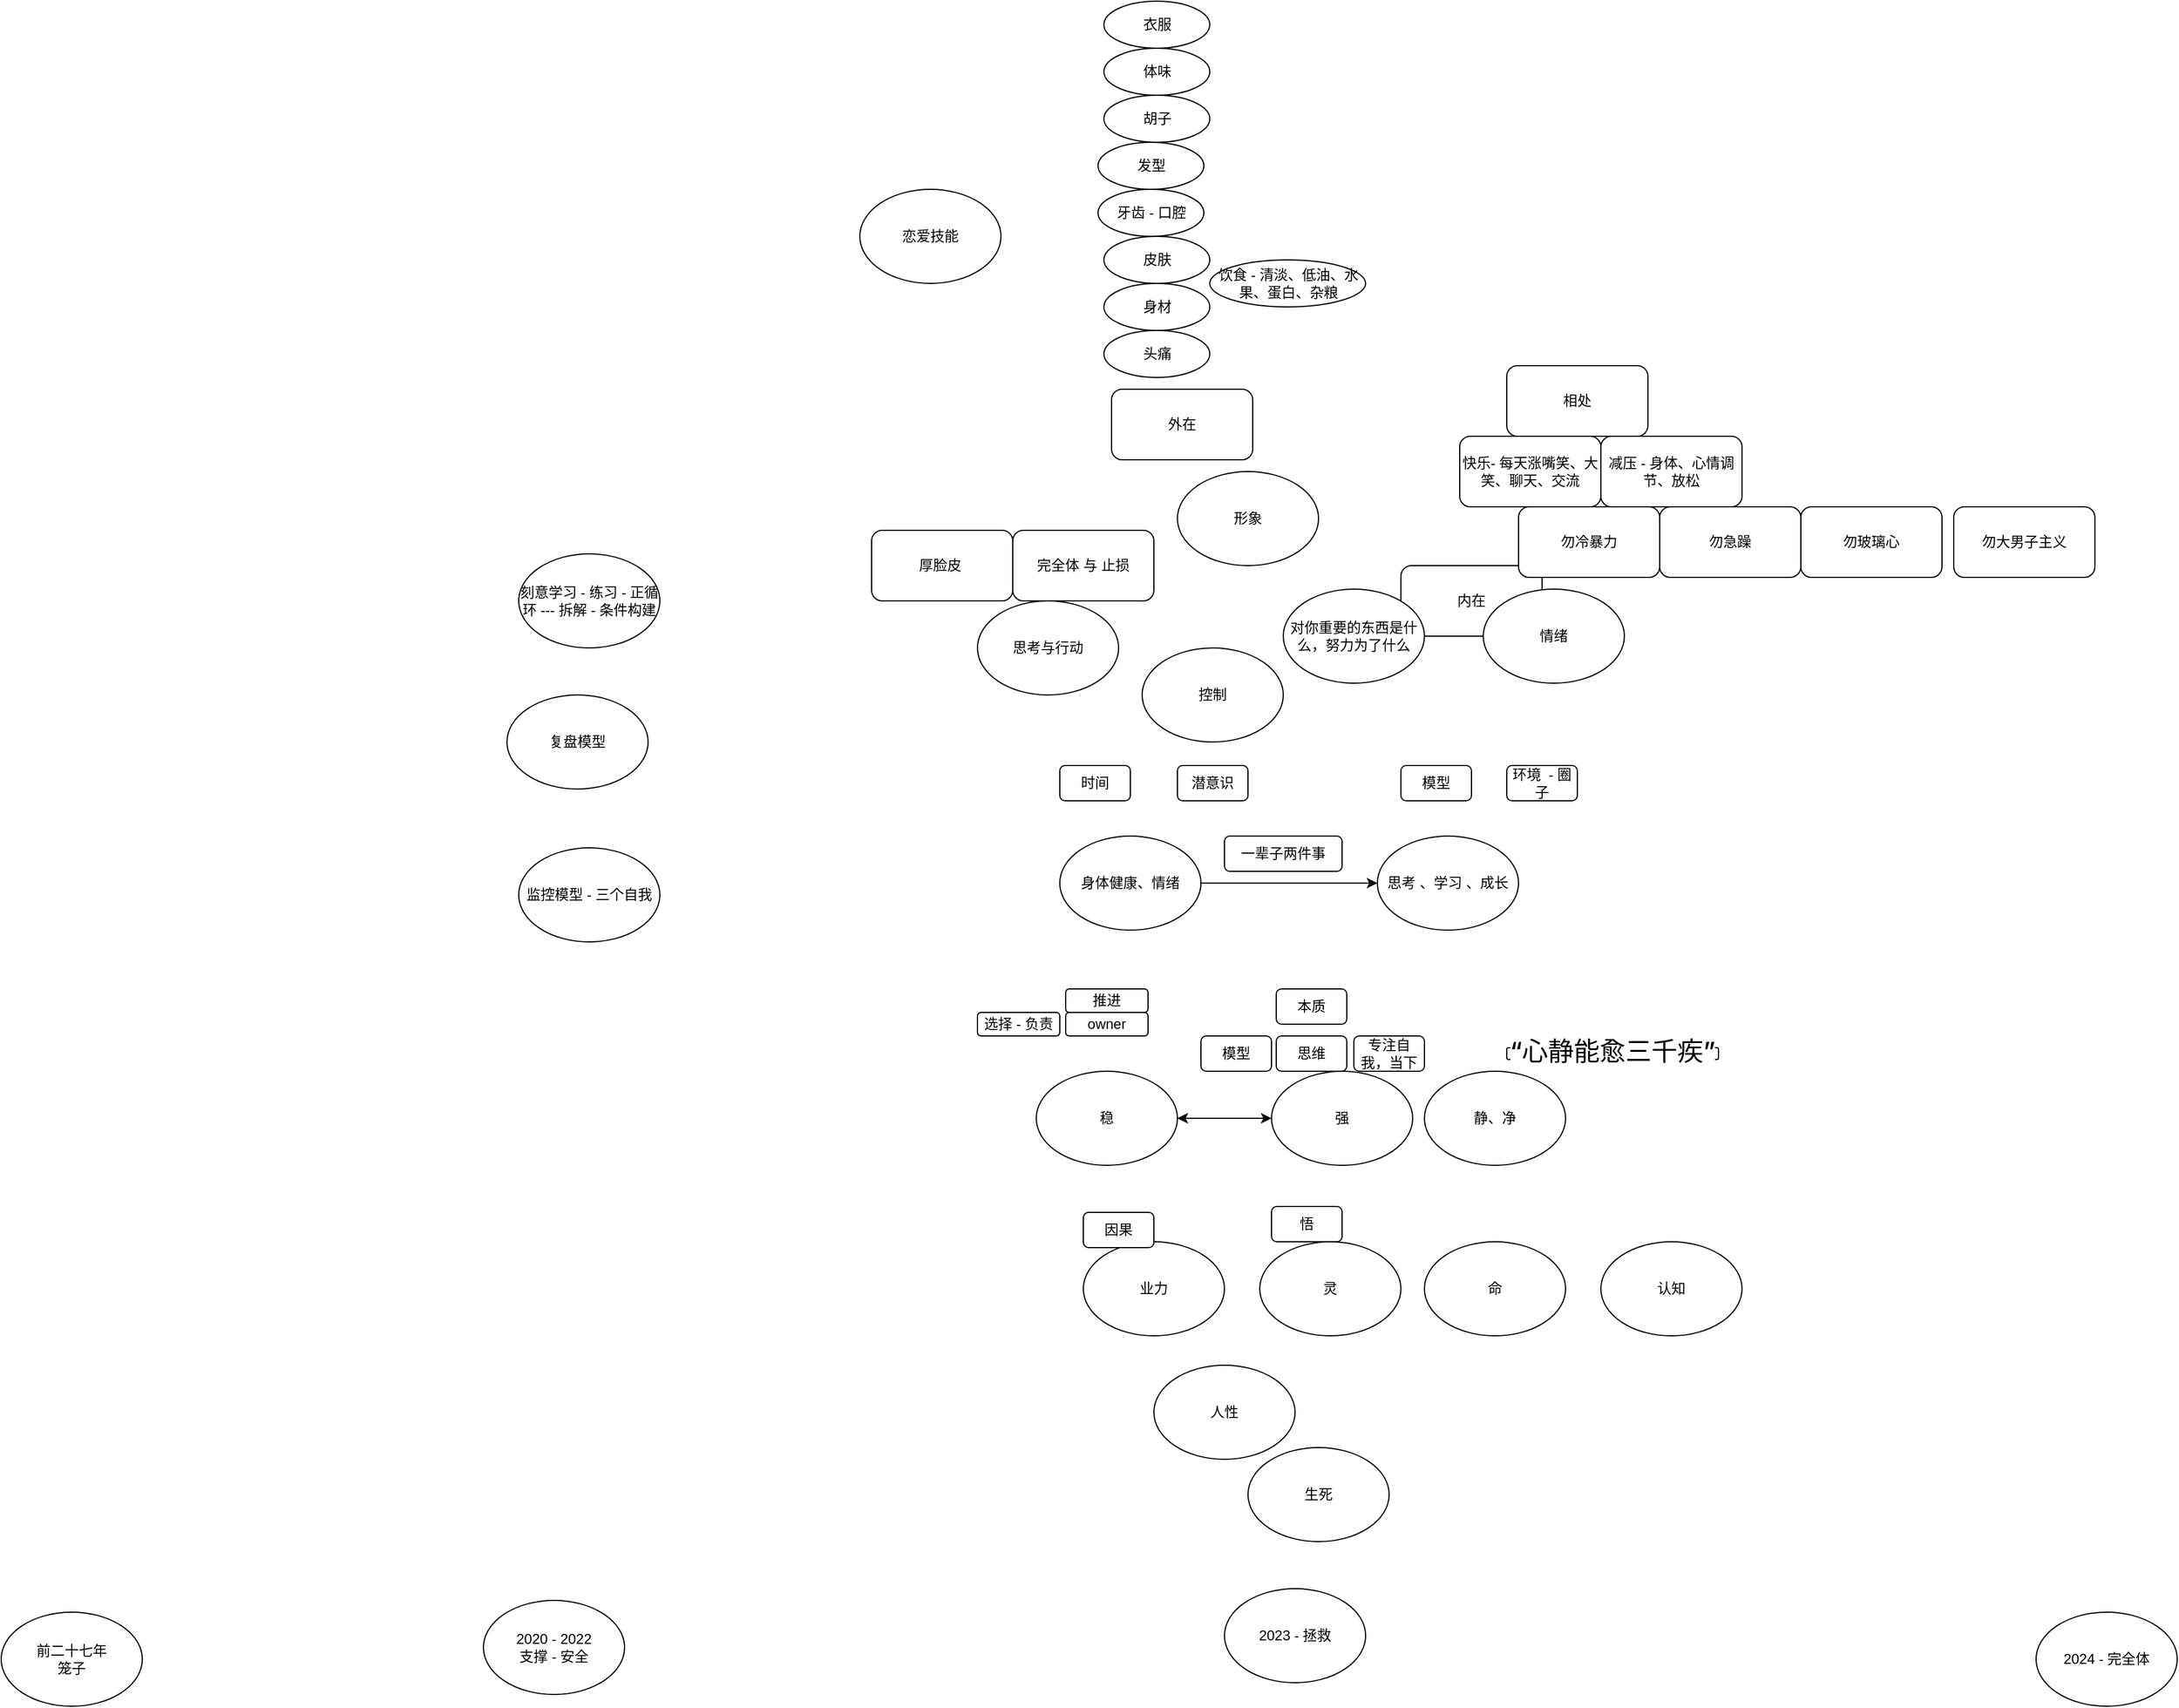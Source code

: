 <mxfile version="21.2.9" type="github">
  <diagram name="第 1 页" id="5kLXWKViLDbieaWufSS7">
    <mxGraphModel dx="2876" dy="2315" grid="1" gridSize="10" guides="1" tooltips="1" connect="1" arrows="1" fold="1" page="1" pageScale="1" pageWidth="827" pageHeight="1169" math="0" shadow="0">
      <root>
        <mxCell id="0" />
        <mxCell id="1" parent="0" />
        <mxCell id="7vm0t1rizR-KaLSvdGfu-1" value="形象" style="ellipse;whiteSpace=wrap;html=1;" parent="1" vertex="1">
          <mxGeometry x="290" y="300" width="120" height="80" as="geometry" />
        </mxCell>
        <mxCell id="7vm0t1rizR-KaLSvdGfu-2" value="外在" style="rounded=1;whiteSpace=wrap;html=1;" parent="1" vertex="1">
          <mxGeometry x="234" y="230" width="120" height="60" as="geometry" />
        </mxCell>
        <mxCell id="7vm0t1rizR-KaLSvdGfu-3" value="内在" style="rounded=1;whiteSpace=wrap;html=1;" parent="1" vertex="1">
          <mxGeometry x="480" y="380" width="120" height="60" as="geometry" />
        </mxCell>
        <mxCell id="7vm0t1rizR-KaLSvdGfu-6" value="" style="edgeStyle=orthogonalEdgeStyle;rounded=0;orthogonalLoop=1;jettySize=auto;html=1;" parent="1" source="7vm0t1rizR-KaLSvdGfu-4" target="7vm0t1rizR-KaLSvdGfu-5" edge="1">
          <mxGeometry relative="1" as="geometry" />
        </mxCell>
        <mxCell id="7vm0t1rizR-KaLSvdGfu-4" value="稳&lt;br&gt;" style="ellipse;whiteSpace=wrap;html=1;" parent="1" vertex="1">
          <mxGeometry x="170" y="810" width="120" height="80" as="geometry" />
        </mxCell>
        <mxCell id="7vm0t1rizR-KaLSvdGfu-7" value="" style="edgeStyle=orthogonalEdgeStyle;rounded=0;orthogonalLoop=1;jettySize=auto;html=1;" parent="1" source="7vm0t1rizR-KaLSvdGfu-5" target="7vm0t1rizR-KaLSvdGfu-4" edge="1">
          <mxGeometry relative="1" as="geometry" />
        </mxCell>
        <mxCell id="7vm0t1rizR-KaLSvdGfu-5" value="强" style="ellipse;whiteSpace=wrap;html=1;" parent="1" vertex="1">
          <mxGeometry x="370" y="810" width="120" height="80" as="geometry" />
        </mxCell>
        <mxCell id="7vm0t1rizR-KaLSvdGfu-8" value="静、净" style="ellipse;whiteSpace=wrap;html=1;" parent="1" vertex="1">
          <mxGeometry x="500" y="810" width="120" height="80" as="geometry" />
        </mxCell>
        <mxCell id="7vm0t1rizR-KaLSvdGfu-9" value="灵" style="ellipse;whiteSpace=wrap;html=1;" parent="1" vertex="1">
          <mxGeometry x="360" y="955" width="120" height="80" as="geometry" />
        </mxCell>
        <mxCell id="7vm0t1rizR-KaLSvdGfu-10" value="恋爱技能" style="ellipse;whiteSpace=wrap;html=1;" parent="1" vertex="1">
          <mxGeometry x="20" y="60" width="120" height="80" as="geometry" />
        </mxCell>
        <mxCell id="7vm0t1rizR-KaLSvdGfu-11" value="思考与行动" style="ellipse;whiteSpace=wrap;html=1;" parent="1" vertex="1">
          <mxGeometry x="120" y="410" width="120" height="80" as="geometry" />
        </mxCell>
        <mxCell id="7vm0t1rizR-KaLSvdGfu-12" value="对你重要的东西是什么，努力为了什么" style="ellipse;whiteSpace=wrap;html=1;" parent="1" vertex="1">
          <mxGeometry x="380" y="400" width="120" height="80" as="geometry" />
        </mxCell>
        <mxCell id="7vm0t1rizR-KaLSvdGfu-13" value="情绪" style="ellipse;whiteSpace=wrap;html=1;" parent="1" vertex="1">
          <mxGeometry x="550" y="400" width="120" height="80" as="geometry" />
        </mxCell>
        <mxCell id="7vm0t1rizR-KaLSvdGfu-14" value="勿冷暴力" style="rounded=1;whiteSpace=wrap;html=1;" parent="1" vertex="1">
          <mxGeometry x="580" y="330" width="120" height="60" as="geometry" />
        </mxCell>
        <mxCell id="7vm0t1rizR-KaLSvdGfu-15" value="控制" style="ellipse;whiteSpace=wrap;html=1;" parent="1" vertex="1">
          <mxGeometry x="260" y="450" width="120" height="80" as="geometry" />
        </mxCell>
        <mxCell id="7vm0t1rizR-KaLSvdGfu-16" value="思维" style="rounded=1;whiteSpace=wrap;html=1;" parent="1" vertex="1">
          <mxGeometry x="374" y="780" width="60" height="30" as="geometry" />
        </mxCell>
        <mxCell id="7vm0t1rizR-KaLSvdGfu-17" value="模型" style="rounded=1;whiteSpace=wrap;html=1;" parent="1" vertex="1">
          <mxGeometry x="310" y="780" width="60" height="30" as="geometry" />
        </mxCell>
        <mxCell id="7vm0t1rizR-KaLSvdGfu-18" value="本质" style="rounded=1;whiteSpace=wrap;html=1;" parent="1" vertex="1">
          <mxGeometry x="374" y="740" width="60" height="30" as="geometry" />
        </mxCell>
        <mxCell id="7vm0t1rizR-KaLSvdGfu-19" value="业力" style="ellipse;whiteSpace=wrap;html=1;" parent="1" vertex="1">
          <mxGeometry x="210" y="955" width="120" height="80" as="geometry" />
        </mxCell>
        <mxCell id="7vm0t1rizR-KaLSvdGfu-20" value="命" style="ellipse;whiteSpace=wrap;html=1;" parent="1" vertex="1">
          <mxGeometry x="500" y="955" width="120" height="80" as="geometry" />
        </mxCell>
        <mxCell id="7vm0t1rizR-KaLSvdGfu-21" value="因果" style="rounded=1;whiteSpace=wrap;html=1;" parent="1" vertex="1">
          <mxGeometry x="210" y="930" width="60" height="30" as="geometry" />
        </mxCell>
        <mxCell id="7vm0t1rizR-KaLSvdGfu-22" value="时间" style="rounded=1;whiteSpace=wrap;html=1;" parent="1" vertex="1">
          <mxGeometry x="190" y="550" width="60" height="30" as="geometry" />
        </mxCell>
        <mxCell id="7vm0t1rizR-KaLSvdGfu-23" value="潜意识" style="rounded=1;whiteSpace=wrap;html=1;" parent="1" vertex="1">
          <mxGeometry x="290" y="550" width="60" height="30" as="geometry" />
        </mxCell>
        <mxCell id="7vm0t1rizR-KaLSvdGfu-24" value="悟" style="rounded=1;whiteSpace=wrap;html=1;" parent="1" vertex="1">
          <mxGeometry x="370" y="925" width="60" height="30" as="geometry" />
        </mxCell>
        <mxCell id="YsT4qODFrqJ7GpB6S0Qy-13" style="edgeStyle=orthogonalEdgeStyle;rounded=0;orthogonalLoop=1;jettySize=auto;html=1;exitX=1;exitY=0.5;exitDx=0;exitDy=0;" edge="1" parent="1" source="7vm0t1rizR-KaLSvdGfu-25" target="7vm0t1rizR-KaLSvdGfu-26">
          <mxGeometry relative="1" as="geometry" />
        </mxCell>
        <mxCell id="7vm0t1rizR-KaLSvdGfu-25" value="身体健康、情绪" style="ellipse;whiteSpace=wrap;html=1;" parent="1" vertex="1">
          <mxGeometry x="190" y="610" width="120" height="80" as="geometry" />
        </mxCell>
        <mxCell id="7vm0t1rizR-KaLSvdGfu-26" value="思考 、学习 、成长" style="ellipse;whiteSpace=wrap;html=1;" parent="1" vertex="1">
          <mxGeometry x="460" y="610" width="120" height="80" as="geometry" />
        </mxCell>
        <mxCell id="7vm0t1rizR-KaLSvdGfu-27" value="生死" style="ellipse;whiteSpace=wrap;html=1;" parent="1" vertex="1">
          <mxGeometry x="350" y="1130" width="120" height="80" as="geometry" />
        </mxCell>
        <mxCell id="7vm0t1rizR-KaLSvdGfu-28" value="快乐- 每天涨嘴笑、大笑、聊天、交流" style="rounded=1;whiteSpace=wrap;html=1;" parent="1" vertex="1">
          <mxGeometry x="530" y="270" width="120" height="60" as="geometry" />
        </mxCell>
        <mxCell id="7vm0t1rizR-KaLSvdGfu-29" value="勿急躁" style="rounded=1;whiteSpace=wrap;html=1;" parent="1" vertex="1">
          <mxGeometry x="700" y="330" width="120" height="60" as="geometry" />
        </mxCell>
        <mxCell id="7vm0t1rizR-KaLSvdGfu-30" value="专注自我，当下" style="rounded=1;whiteSpace=wrap;html=1;" parent="1" vertex="1">
          <mxGeometry x="440" y="780" width="60" height="30" as="geometry" />
        </mxCell>
        <mxCell id="7vm0t1rizR-KaLSvdGfu-31" value="&lt;h1 style=&quot;margin: 0px 0px 6px; color: var(--text1); font-weight: 500; padding: 0px; font-size: 22px; font-family: -apple-system, BlinkMacSystemFont, &amp;quot;Helvetica Neue&amp;quot;, Helvetica, Arial, &amp;quot;PingFang SC&amp;quot;, &amp;quot;Hiragino Sans GB&amp;quot;, &amp;quot;Microsoft YaHei&amp;quot;, sans-serif; -webkit-font-smoothing: antialiased; line-height: 34px; overflow: hidden; text-overflow: ellipsis; text-align: start; background-color: rgb(255, 255, 255);&quot; class=&quot;video-title tit&quot; title=&quot;“心静能愈三千疾”&quot;&gt;&lt;font&gt;“心静能愈三千疾”&lt;/font&gt;&lt;/h1&gt;" style="rounded=1;whiteSpace=wrap;html=1;" parent="1" vertex="1">
          <mxGeometry x="570" y="790" width="180" height="10" as="geometry" />
        </mxCell>
        <mxCell id="7vm0t1rizR-KaLSvdGfu-32" value="勿玻璃心" style="rounded=1;whiteSpace=wrap;html=1;" parent="1" vertex="1">
          <mxGeometry x="820" y="330" width="120" height="60" as="geometry" />
        </mxCell>
        <mxCell id="7vm0t1rizR-KaLSvdGfu-33" value="勿大男子主义" style="rounded=1;whiteSpace=wrap;html=1;" parent="1" vertex="1">
          <mxGeometry x="950" y="330" width="120" height="60" as="geometry" />
        </mxCell>
        <mxCell id="7vm0t1rizR-KaLSvdGfu-34" value="相处" style="rounded=1;whiteSpace=wrap;html=1;" parent="1" vertex="1">
          <mxGeometry x="570" y="210" width="120" height="60" as="geometry" />
        </mxCell>
        <mxCell id="7vm0t1rizR-KaLSvdGfu-35" value="监控模型 - 三个自我" style="ellipse;whiteSpace=wrap;html=1;" parent="1" vertex="1">
          <mxGeometry x="-270" y="620" width="120" height="80" as="geometry" />
        </mxCell>
        <mxCell id="7vm0t1rizR-KaLSvdGfu-36" value="复盘模型" style="ellipse;whiteSpace=wrap;html=1;" parent="1" vertex="1">
          <mxGeometry x="-280" y="490" width="120" height="80" as="geometry" />
        </mxCell>
        <mxCell id="7vm0t1rizR-KaLSvdGfu-37" value="刻意学习 - 练习 - 正循环 --- 拆解 - 条件构建" style="ellipse;whiteSpace=wrap;html=1;" parent="1" vertex="1">
          <mxGeometry x="-270" y="370" width="120" height="80" as="geometry" />
        </mxCell>
        <mxCell id="7vm0t1rizR-KaLSvdGfu-38" value="厚脸皮&amp;nbsp;" style="rounded=1;whiteSpace=wrap;html=1;" parent="1" vertex="1">
          <mxGeometry x="30" y="350" width="120" height="60" as="geometry" />
        </mxCell>
        <mxCell id="7vm0t1rizR-KaLSvdGfu-39" value="完全体 与 止损" style="rounded=1;whiteSpace=wrap;html=1;" parent="1" vertex="1">
          <mxGeometry x="150" y="350" width="120" height="60" as="geometry" />
        </mxCell>
        <mxCell id="7vm0t1rizR-KaLSvdGfu-40" value="选择 - 负责" style="rounded=1;whiteSpace=wrap;html=1;" parent="1" vertex="1">
          <mxGeometry x="120" y="760" width="70" height="20" as="geometry" />
        </mxCell>
        <mxCell id="7vm0t1rizR-KaLSvdGfu-41" value="模型" style="rounded=1;whiteSpace=wrap;html=1;" parent="1" vertex="1">
          <mxGeometry x="480" y="550" width="60" height="30" as="geometry" />
        </mxCell>
        <mxCell id="7vm0t1rizR-KaLSvdGfu-42" value="环境&amp;nbsp; - 圈子" style="rounded=1;whiteSpace=wrap;html=1;" parent="1" vertex="1">
          <mxGeometry x="570" y="550" width="60" height="30" as="geometry" />
        </mxCell>
        <mxCell id="7vm0t1rizR-KaLSvdGfu-43" value="人性" style="ellipse;whiteSpace=wrap;html=1;" parent="1" vertex="1">
          <mxGeometry x="270" y="1060" width="120" height="80" as="geometry" />
        </mxCell>
        <mxCell id="7vm0t1rizR-KaLSvdGfu-44" value="owner" style="rounded=1;whiteSpace=wrap;html=1;" parent="1" vertex="1">
          <mxGeometry x="195" y="760" width="70" height="20" as="geometry" />
        </mxCell>
        <mxCell id="7vm0t1rizR-KaLSvdGfu-45" value="推进" style="rounded=1;whiteSpace=wrap;html=1;" parent="1" vertex="1">
          <mxGeometry x="195" y="740" width="70" height="20" as="geometry" />
        </mxCell>
        <mxCell id="YsT4qODFrqJ7GpB6S0Qy-1" value="头痛" style="ellipse;whiteSpace=wrap;html=1;" vertex="1" parent="1">
          <mxGeometry x="227.5" y="180" width="90" height="40" as="geometry" />
        </mxCell>
        <mxCell id="YsT4qODFrqJ7GpB6S0Qy-2" value="皮肤" style="ellipse;whiteSpace=wrap;html=1;" vertex="1" parent="1">
          <mxGeometry x="227.5" y="100" width="90" height="40" as="geometry" />
        </mxCell>
        <mxCell id="YsT4qODFrqJ7GpB6S0Qy-3" value="牙齿 - 口腔" style="ellipse;whiteSpace=wrap;html=1;" vertex="1" parent="1">
          <mxGeometry x="222.5" y="60" width="90" height="40" as="geometry" />
        </mxCell>
        <mxCell id="YsT4qODFrqJ7GpB6S0Qy-4" value="发型" style="ellipse;whiteSpace=wrap;html=1;" vertex="1" parent="1">
          <mxGeometry x="222.5" y="20" width="90" height="40" as="geometry" />
        </mxCell>
        <mxCell id="YsT4qODFrqJ7GpB6S0Qy-5" value="胡子" style="ellipse;whiteSpace=wrap;html=1;" vertex="1" parent="1">
          <mxGeometry x="227.5" y="-20" width="90" height="40" as="geometry" />
        </mxCell>
        <mxCell id="YsT4qODFrqJ7GpB6S0Qy-6" value="体味" style="ellipse;whiteSpace=wrap;html=1;" vertex="1" parent="1">
          <mxGeometry x="227.5" y="-60" width="90" height="40" as="geometry" />
        </mxCell>
        <mxCell id="YsT4qODFrqJ7GpB6S0Qy-7" value="衣服" style="ellipse;whiteSpace=wrap;html=1;" vertex="1" parent="1">
          <mxGeometry x="227.5" y="-100" width="90" height="40" as="geometry" />
        </mxCell>
        <mxCell id="YsT4qODFrqJ7GpB6S0Qy-8" value="身材" style="ellipse;whiteSpace=wrap;html=1;" vertex="1" parent="1">
          <mxGeometry x="227.5" y="140" width="90" height="40" as="geometry" />
        </mxCell>
        <mxCell id="YsT4qODFrqJ7GpB6S0Qy-9" value="前二十七年&lt;br&gt;笼子" style="ellipse;whiteSpace=wrap;html=1;" vertex="1" parent="1">
          <mxGeometry x="-710" y="1270" width="120" height="80" as="geometry" />
        </mxCell>
        <mxCell id="YsT4qODFrqJ7GpB6S0Qy-10" value="2020 - 2022&lt;br&gt;支撑 - 安全" style="ellipse;whiteSpace=wrap;html=1;" vertex="1" parent="1">
          <mxGeometry x="-300" y="1260" width="120" height="80" as="geometry" />
        </mxCell>
        <mxCell id="YsT4qODFrqJ7GpB6S0Qy-11" value="2023 - 拯救" style="ellipse;whiteSpace=wrap;html=1;" vertex="1" parent="1">
          <mxGeometry x="330" y="1250" width="120" height="80" as="geometry" />
        </mxCell>
        <mxCell id="YsT4qODFrqJ7GpB6S0Qy-12" value="2024 - 完全体" style="ellipse;whiteSpace=wrap;html=1;" vertex="1" parent="1">
          <mxGeometry x="1020" y="1270" width="120" height="80" as="geometry" />
        </mxCell>
        <mxCell id="YsT4qODFrqJ7GpB6S0Qy-14" value="一辈子两件事" style="rounded=1;whiteSpace=wrap;html=1;" vertex="1" parent="1">
          <mxGeometry x="330" y="610" width="100" height="30" as="geometry" />
        </mxCell>
        <mxCell id="YsT4qODFrqJ7GpB6S0Qy-15" value="认知" style="ellipse;whiteSpace=wrap;html=1;" vertex="1" parent="1">
          <mxGeometry x="650" y="955" width="120" height="80" as="geometry" />
        </mxCell>
        <mxCell id="YsT4qODFrqJ7GpB6S0Qy-18" value="减压 - 身体、心情调节、放松" style="rounded=1;whiteSpace=wrap;html=1;" vertex="1" parent="1">
          <mxGeometry x="650" y="270" width="120" height="60" as="geometry" />
        </mxCell>
        <mxCell id="YsT4qODFrqJ7GpB6S0Qy-19" value="饮食 - 清淡、低油、水果、蛋白、杂粮" style="ellipse;whiteSpace=wrap;html=1;" vertex="1" parent="1">
          <mxGeometry x="317.5" y="120" width="132.5" height="40" as="geometry" />
        </mxCell>
      </root>
    </mxGraphModel>
  </diagram>
</mxfile>
